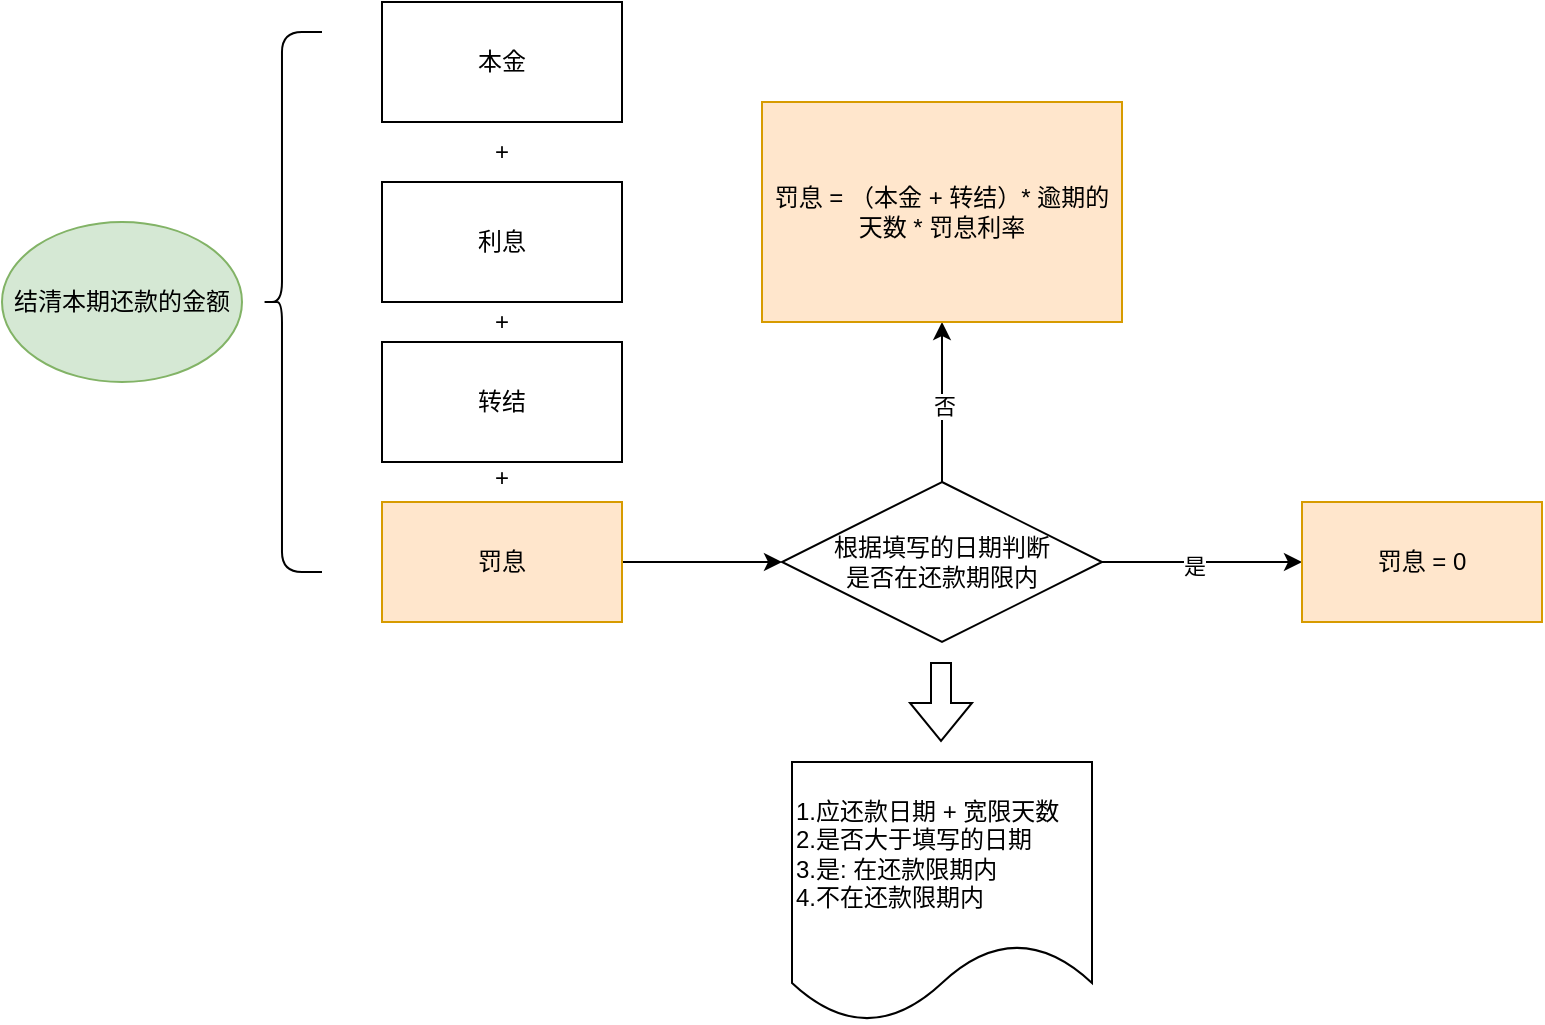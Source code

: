 <mxfile version="24.0.7" type="github">
  <diagram name="第 1 页" id="B3CuJUwN9KRo6f4JZB9l">
    <mxGraphModel dx="1434" dy="746" grid="1" gridSize="10" guides="1" tooltips="1" connect="1" arrows="1" fold="1" page="1" pageScale="1" pageWidth="827" pageHeight="1169" math="0" shadow="0">
      <root>
        <mxCell id="0" />
        <mxCell id="1" parent="0" />
        <mxCell id="L37EZ8QIMZ9yyhZuyT8S-2" value="" style="shape=curlyBracket;whiteSpace=wrap;html=1;rounded=1;labelPosition=left;verticalLabelPosition=middle;align=right;verticalAlign=middle;size=0.333;" vertex="1" parent="1">
          <mxGeometry x="220" y="195" width="30" height="270" as="geometry" />
        </mxCell>
        <mxCell id="L37EZ8QIMZ9yyhZuyT8S-3" value="结清本期还款的金额" style="ellipse;whiteSpace=wrap;html=1;fillColor=#d5e8d4;strokeColor=#82b366;" vertex="1" parent="1">
          <mxGeometry x="90" y="290" width="120" height="80" as="geometry" />
        </mxCell>
        <mxCell id="L37EZ8QIMZ9yyhZuyT8S-4" value="本金" style="rounded=0;whiteSpace=wrap;html=1;" vertex="1" parent="1">
          <mxGeometry x="280" y="180" width="120" height="60" as="geometry" />
        </mxCell>
        <mxCell id="L37EZ8QIMZ9yyhZuyT8S-5" value="利息" style="rounded=0;whiteSpace=wrap;html=1;" vertex="1" parent="1">
          <mxGeometry x="280" y="270" width="120" height="60" as="geometry" />
        </mxCell>
        <mxCell id="L37EZ8QIMZ9yyhZuyT8S-8" style="edgeStyle=orthogonalEdgeStyle;rounded=0;orthogonalLoop=1;jettySize=auto;html=1;exitX=1;exitY=0.5;exitDx=0;exitDy=0;entryX=0;entryY=0.5;entryDx=0;entryDy=0;" edge="1" parent="1" source="L37EZ8QIMZ9yyhZuyT8S-6" target="L37EZ8QIMZ9yyhZuyT8S-9">
          <mxGeometry relative="1" as="geometry">
            <mxPoint x="440" y="460" as="targetPoint" />
          </mxGeometry>
        </mxCell>
        <mxCell id="L37EZ8QIMZ9yyhZuyT8S-6" value="罚息" style="rounded=0;whiteSpace=wrap;html=1;fillColor=#ffe6cc;strokeColor=#d79b00;" vertex="1" parent="1">
          <mxGeometry x="280" y="430" width="120" height="60" as="geometry" />
        </mxCell>
        <mxCell id="L37EZ8QIMZ9yyhZuyT8S-7" value="转结" style="rounded=0;whiteSpace=wrap;html=1;" vertex="1" parent="1">
          <mxGeometry x="280" y="350" width="120" height="60" as="geometry" />
        </mxCell>
        <mxCell id="L37EZ8QIMZ9yyhZuyT8S-24" style="edgeStyle=orthogonalEdgeStyle;rounded=0;orthogonalLoop=1;jettySize=auto;html=1;exitX=1;exitY=0.5;exitDx=0;exitDy=0;entryX=0;entryY=0.5;entryDx=0;entryDy=0;" edge="1" parent="1" source="L37EZ8QIMZ9yyhZuyT8S-9" target="L37EZ8QIMZ9yyhZuyT8S-26">
          <mxGeometry relative="1" as="geometry">
            <mxPoint x="670" y="460" as="targetPoint" />
          </mxGeometry>
        </mxCell>
        <mxCell id="L37EZ8QIMZ9yyhZuyT8S-25" value="是" style="edgeLabel;html=1;align=center;verticalAlign=middle;resizable=0;points=[];" vertex="1" connectable="0" parent="L37EZ8QIMZ9yyhZuyT8S-24">
          <mxGeometry x="-0.092" y="-2" relative="1" as="geometry">
            <mxPoint as="offset" />
          </mxGeometry>
        </mxCell>
        <mxCell id="L37EZ8QIMZ9yyhZuyT8S-30" style="edgeStyle=orthogonalEdgeStyle;rounded=0;orthogonalLoop=1;jettySize=auto;html=1;exitX=0.5;exitY=0;exitDx=0;exitDy=0;entryX=0.5;entryY=1;entryDx=0;entryDy=0;" edge="1" parent="1" source="L37EZ8QIMZ9yyhZuyT8S-9" target="L37EZ8QIMZ9yyhZuyT8S-29">
          <mxGeometry relative="1" as="geometry" />
        </mxCell>
        <mxCell id="L37EZ8QIMZ9yyhZuyT8S-31" value="否" style="edgeLabel;html=1;align=center;verticalAlign=middle;resizable=0;points=[];" vertex="1" connectable="0" parent="L37EZ8QIMZ9yyhZuyT8S-30">
          <mxGeometry x="-0.05" y="-1" relative="1" as="geometry">
            <mxPoint as="offset" />
          </mxGeometry>
        </mxCell>
        <mxCell id="L37EZ8QIMZ9yyhZuyT8S-9" value="&lt;div&gt;根据填写的日期判断&lt;/div&gt;&lt;div&gt;是否在还款期限内&lt;/div&gt;" style="rhombus;whiteSpace=wrap;html=1;" vertex="1" parent="1">
          <mxGeometry x="480" y="420" width="160" height="80" as="geometry" />
        </mxCell>
        <mxCell id="L37EZ8QIMZ9yyhZuyT8S-22" value="" style="shape=flexArrow;endArrow=classic;html=1;rounded=0;" edge="1" parent="1">
          <mxGeometry width="50" height="50" relative="1" as="geometry">
            <mxPoint x="559.5" y="510" as="sourcePoint" />
            <mxPoint x="559.5" y="550" as="targetPoint" />
            <Array as="points">
              <mxPoint x="559.5" y="550" />
            </Array>
          </mxGeometry>
        </mxCell>
        <mxCell id="L37EZ8QIMZ9yyhZuyT8S-23" value="&lt;div&gt;1.应还款日期 + 宽限天数&lt;/div&gt;&lt;div&gt;2.是否大于填写的日期&lt;/div&gt;&lt;div&gt;3.是: 在还款限期内&lt;/div&gt;&lt;div&gt;4.不在还款限期内&lt;br&gt;&lt;/div&gt;" style="shape=document;whiteSpace=wrap;html=1;boundedLbl=1;align=left;" vertex="1" parent="1">
          <mxGeometry x="485" y="560" width="150" height="130" as="geometry" />
        </mxCell>
        <mxCell id="L37EZ8QIMZ9yyhZuyT8S-26" value="罚息 = 0" style="rounded=0;whiteSpace=wrap;html=1;fillColor=#ffe6cc;strokeColor=#d79b00;" vertex="1" parent="1">
          <mxGeometry x="740" y="430" width="120" height="60" as="geometry" />
        </mxCell>
        <mxCell id="L37EZ8QIMZ9yyhZuyT8S-29" value="罚息 = （本金 + 转结）* 逾期的天数 * 罚息利率" style="rounded=0;whiteSpace=wrap;html=1;fillColor=#ffe6cc;strokeColor=#d79b00;" vertex="1" parent="1">
          <mxGeometry x="470" y="230" width="180" height="110" as="geometry" />
        </mxCell>
        <mxCell id="L37EZ8QIMZ9yyhZuyT8S-32" value="+" style="text;html=1;align=center;verticalAlign=middle;whiteSpace=wrap;rounded=0;" vertex="1" parent="1">
          <mxGeometry x="310" y="240" width="60" height="30" as="geometry" />
        </mxCell>
        <mxCell id="L37EZ8QIMZ9yyhZuyT8S-33" value="+" style="text;html=1;align=center;verticalAlign=middle;whiteSpace=wrap;rounded=0;" vertex="1" parent="1">
          <mxGeometry x="310" y="325" width="60" height="30" as="geometry" />
        </mxCell>
        <mxCell id="L37EZ8QIMZ9yyhZuyT8S-34" value="+" style="text;html=1;align=center;verticalAlign=middle;whiteSpace=wrap;rounded=0;" vertex="1" parent="1">
          <mxGeometry x="310" y="403" width="60" height="30" as="geometry" />
        </mxCell>
      </root>
    </mxGraphModel>
  </diagram>
</mxfile>

